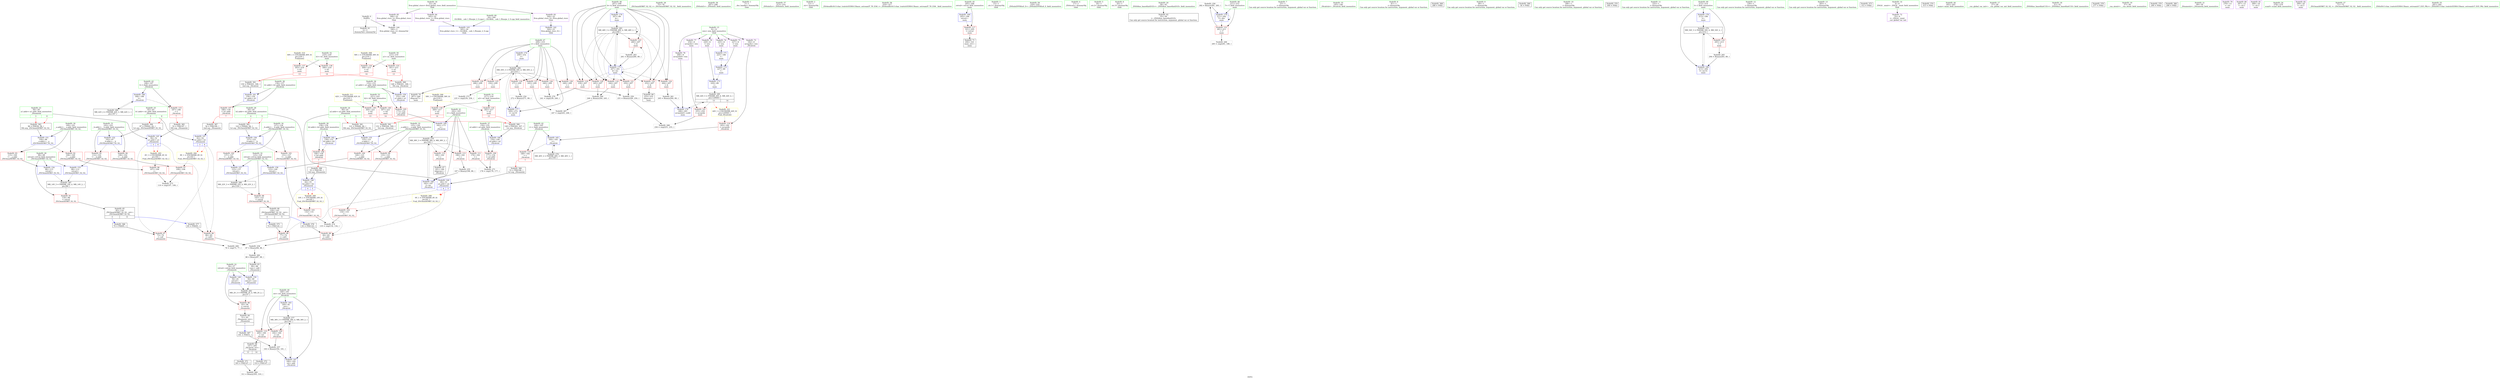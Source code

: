 digraph "SVFG" {
	label="SVFG";

	Node0x555631947af0 [shape=record,color=grey,label="{NodeID: 0\nNullPtr}"];
	Node0x555631947af0 -> Node0x555631968d30[style=solid];
	Node0x555631947af0 -> Node0x55563196e210[style=solid];
	Node0x555631980b30 [shape=record,color=black,label="{NodeID: 277\nMR_36V_3 = PHI(MR_36V_4, MR_36V_2, )\npts\{161 \}\n}"];
	Node0x555631980b30 -> Node0x555631967bc0[style=dashed];
	Node0x555631980b30 -> Node0x555631967c90[style=dashed];
	Node0x555631980b30 -> Node0x55563196f4f0[style=dashed];
	Node0x555631967d60 [shape=record,color=red,label="{NodeID: 111\n176\<--162\n\<--i\n_Z4calciiii\n}"];
	Node0x555631967d60 -> Node0x5556319769f0[style=solid];
	Node0x5556319660c0 [shape=record,color=green,label="{NodeID: 28\n75\<--76\n_ZSt3minIiERKT_S2_S2_\<--_ZSt3minIiERKT_S2_S2__field_insensitive\n}"];
	Node0x555631970e60 [shape=record,color=black,label="{NodeID: 388\n55 = PHI(190, )\n3rd arg _Z4sameiiii }"];
	Node0x555631970e60 -> Node0x55563196e580[style=solid];
	Node0x55563196dda0 [shape=record,color=red,label="{NodeID: 139\n304\<--221\n\<--b2\nmain\n|{<s0>13}}"];
	Node0x55563196dda0:s0 -> Node0x5556319714b0[style=solid,color=red];
	Node0x555631968830 [shape=record,color=green,label="{NodeID: 56\n297\<--298\n_ZNSolsEi\<--_ZNSolsEi_field_insensitive\n}"];
	Node0x55563196f4f0 [shape=record,color=blue,label="{NodeID: 167\n160\<--193\nret\<--add\n_Z4calciiii\n}"];
	Node0x55563196f4f0 -> Node0x555631980b30[style=dashed];
	Node0x55563196a070 [shape=record,color=purple,label="{NodeID: 84\n345\<--22\nllvm.global_ctors_1\<--llvm.global_ctors\nGlob }"];
	Node0x55563196a070 -> Node0x55563196e110[style=solid];
	Node0x55563195f670 [shape=record,color=green,label="{NodeID: 1\n7\<--1\n__dso_handle\<--dummyObj\nGlob }"];
	Node0x555631981030 [shape=record,color=black,label="{NodeID: 278\nMR_38V_3 = PHI(MR_38V_4, MR_38V_2, )\npts\{163 \}\n}"];
	Node0x555631981030 -> Node0x555631967d60[style=dashed];
	Node0x555631981030 -> Node0x555631967e30[style=dashed];
	Node0x555631981030 -> Node0x555631967f00[style=dashed];
	Node0x555631981030 -> Node0x55563196f5c0[style=dashed];
	Node0x555631967e30 [shape=record,color=red,label="{NodeID: 112\n180\<--162\n\<--i\n_Z4calciiii\n}"];
	Node0x555631967e30 -> Node0x555631969270[style=solid];
	Node0x555631966190 [shape=record,color=green,label="{NodeID: 29\n98\<--99\nretval\<--retval_field_insensitive\n_ZSt3maxIiERKT_S2_S2_\n}"];
	Node0x555631966190 -> Node0x55563196a680[style=solid];
	Node0x555631966190 -> Node0x55563196e990[style=solid];
	Node0x555631966190 -> Node0x55563196ea60[style=solid];
	Node0x555631970fa0 [shape=record,color=black,label="{NodeID: 389\n148 = PHI(301, 306, )\n0th arg _Z4calciiii }"];
	Node0x555631970fa0 -> Node0x55563196ee70[style=solid];
	Node0x55563196de70 [shape=record,color=red,label="{NodeID: 140\n307\<--221\n\<--b2\nmain\n|{<s0>14}}"];
	Node0x55563196de70:s0 -> Node0x5556319711b0[style=solid,color=red];
	Node0x555631968930 [shape=record,color=green,label="{NodeID: 57\n313\<--314\n_ZNSolsEx\<--_ZNSolsEx_field_insensitive\n}"];
	Node0x55563196f5c0 [shape=record,color=blue,label="{NodeID: 168\n162\<--197\ni\<--inc\n_Z4calciiii\n}"];
	Node0x55563196f5c0 -> Node0x555631981030[style=dashed];
	Node0x55563196a170 [shape=record,color=purple,label="{NodeID: 85\n346\<--22\nllvm.global_ctors_2\<--llvm.global_ctors\nGlob }"];
	Node0x55563196a170 -> Node0x55563196e210[style=solid];
	Node0x55563195f7f0 [shape=record,color=green,label="{NodeID: 2\n13\<--1\n.str\<--dummyObj\nGlob }"];
	Node0x555631981530 [shape=record,color=black,label="{NodeID: 279\nMR_40V_2 = PHI(MR_40V_3, MR_40V_1, )\npts\{165 \}\n}"];
	Node0x555631981530 -> Node0x55563196f350[style=dashed];
	Node0x555631967f00 [shape=record,color=red,label="{NodeID: 113\n196\<--162\n\<--i\n_Z4calciiii\n}"];
	Node0x555631967f00 -> Node0x5556319751f0[style=solid];
	Node0x555631966260 [shape=record,color=green,label="{NodeID: 30\n100\<--101\n__a.addr\<--__a.addr_field_insensitive\n_ZSt3maxIiERKT_S2_S2_\n}"];
	Node0x555631966260 -> Node0x55563196a750[style=solid];
	Node0x555631966260 -> Node0x55563196a820[style=solid];
	Node0x555631966260 -> Node0x55563196e7f0[style=solid];
	Node0x5556319711b0 [shape=record,color=black,label="{NodeID: 390\n149 = PHI(302, 307, )\n1st arg _Z4calciiii }"];
	Node0x5556319711b0 -> Node0x55563196ef40[style=solid];
	Node0x55563196df40 [shape=record,color=red,label="{NodeID: 141\n255\<--254\n\<--arrayidx\nmain\n}"];
	Node0x55563196df40 -> Node0x555631976570[style=solid];
	Node0x555631968a30 [shape=record,color=green,label="{NodeID: 58\n316\<--317\n_ZSt4endlIcSt11char_traitsIcEERSt13basic_ostreamIT_T0_ES6_\<--_ZSt4endlIcSt11char_traitsIcEERSt13basic_ostreamIT_T0_ES6__field_insensitive\n}"];
	Node0x55563196f690 [shape=record,color=blue,label="{NodeID: 169\n205\<--186\nretval\<--\nmain\n}"];
	Node0x55563196f690 -> Node0x55563196cbc0[style=dashed];
	Node0x55563196a270 [shape=record,color=red,label="{NodeID: 86\n93\<--56\n\<--retval\n_Z4sameiiii\n}"];
	Node0x55563196a270 -> Node0x555631969000[style=solid];
	Node0x555631964b70 [shape=record,color=green,label="{NodeID: 3\n15\<--1\n.str.1\<--dummyObj\nGlob }"];
	Node0x555631981a30 [shape=record,color=black,label="{NodeID: 280\nMR_42V_2 = PHI(MR_42V_3, MR_42V_1, )\npts\{167 \}\n}"];
	Node0x555631981a30 -> Node0x55563196f420[style=dashed];
	Node0x555631967fd0 [shape=record,color=red,label="{NodeID: 114\n188\<--164\n\<--r\n_Z4calciiii\n|{<s0>7}}"];
	Node0x555631967fd0:s0 -> Node0x555631970c40[style=solid,color=red];
	Node0x555631966330 [shape=record,color=green,label="{NodeID: 31\n102\<--103\n__b.addr\<--__b.addr_field_insensitive\n_ZSt3maxIiERKT_S2_S2_\n}"];
	Node0x555631966330 -> Node0x55563196a8f0[style=solid];
	Node0x555631966330 -> Node0x55563196a9c0[style=solid];
	Node0x555631966330 -> Node0x55563196e8c0[style=solid];
	Node0x555631971330 [shape=record,color=black,label="{NodeID: 391\n150 = PHI(303, 308, )\n2nd arg _Z4calciiii }"];
	Node0x555631971330 -> Node0x55563196f010[style=solid];
	Node0x555631986280 [shape=record,color=yellow,style=double,label="{NodeID: 308\n56V_1 = ENCHI(MR_56V_0)\npts\{216 \}\nFun[main]}"];
	Node0x555631986280 -> Node0x55563196d8c0[style=dashed];
	Node0x555631986280 -> Node0x55563196d990[style=dashed];
	Node0x55563196e010 [shape=record,color=blue,label="{NodeID: 142\n344\<--23\nllvm.global_ctors_0\<--\nGlob }"];
	Node0x555631968b30 [shape=record,color=green,label="{NodeID: 59\n318\<--319\n_ZNSolsEPFRSoS_E\<--_ZNSolsEPFRSoS_E_field_insensitive\n}"];
	Node0x55563196f760 [shape=record,color=blue,label="{NodeID: 170\n207\<--89\nk\<--\nmain\n}"];
	Node0x55563196f760 -> Node0x555631982930[style=dashed];
	Node0x55563196a340 [shape=record,color=red,label="{NodeID: 87\n73\<--70\n\<--call\n_Z4sameiiii\n}"];
	Node0x55563196a340 -> Node0x5556319766f0[style=solid];
	Node0x555631964c00 [shape=record,color=green,label="{NodeID: 4\n17\<--1\n_ZSt4cout\<--dummyObj\nGlob }"];
	Node0x5556319680a0 [shape=record,color=red,label="{NodeID: 115\n187\<--166\n\<--l\n_Z4calciiii\n|{<s0>7}}"];
	Node0x5556319680a0:s0 -> Node0x555631970b30[style=solid,color=red];
	Node0x555631966400 [shape=record,color=green,label="{NodeID: 32\n123\<--124\nretval\<--retval_field_insensitive\n_ZSt3minIiERKT_S2_S2_\n}"];
	Node0x555631966400 -> Node0x5556319672d0[style=solid];
	Node0x555631966400 -> Node0x55563196ecd0[style=solid];
	Node0x555631966400 -> Node0x55563196eda0[style=solid];
	Node0x5556319714b0 [shape=record,color=black,label="{NodeID: 392\n151 = PHI(304, 309, )\n3rd arg _Z4calciiii }"];
	Node0x5556319714b0 -> Node0x55563196f0e0[style=solid];
	Node0x555631986360 [shape=record,color=yellow,style=double,label="{NodeID: 309\n58V_1 = ENCHI(MR_58V_0)\npts\{218 \}\nFun[main]}"];
	Node0x555631986360 -> Node0x55563196da60[style=dashed];
	Node0x555631986360 -> Node0x55563196db30[style=dashed];
	Node0x55563196e110 [shape=record,color=blue,label="{NodeID: 143\n345\<--24\nllvm.global_ctors_1\<--_GLOBAL__sub_I_Zhuojie_2_0.cpp\nGlob }"];
	Node0x555631968c30 [shape=record,color=green,label="{NodeID: 60\n24\<--340\n_GLOBAL__sub_I_Zhuojie_2_0.cpp\<--_GLOBAL__sub_I_Zhuojie_2_0.cpp_field_insensitive\n}"];
	Node0x555631968c30 -> Node0x55563196e110[style=solid];
	Node0x555631975070 [shape=record,color=grey,label="{NodeID: 254\n272 = Binary(271, 89, )\n}"];
	Node0x555631975070 -> Node0x55563196fd10[style=solid];
	Node0x55563196f830 [shape=record,color=blue,label="{NodeID: 171\n225\<--186\n\<--\nmain\n}"];
	Node0x55563196f830 -> Node0x55563196f900[style=dashed];
	Node0x55563196a410 [shape=record,color=red,label="{NodeID: 88\n77\<--74\n\<--call1\n_Z4sameiiii\n}"];
	Node0x55563196a410 -> Node0x5556319766f0[style=solid];
	Node0x555631964c90 [shape=record,color=green,label="{NodeID: 5\n18\<--1\n.str.2\<--dummyObj\nGlob }"];
	Node0x555631982430 [shape=record,color=black,label="{NodeID: 282\nMR_2V_3 = PHI(MR_2V_4, MR_2V_2, )\npts\{57 \}\n}"];
	Node0x555631982430 -> Node0x55563196a270[style=dashed];
	Node0x55563196caf0 [shape=record,color=red,label="{NodeID: 116\n183\<--182\n\<--arrayidx\n_Z4calciiii\n}"];
	Node0x55563196caf0 -> Node0x55563196f350[style=solid];
	Node0x5556319664d0 [shape=record,color=green,label="{NodeID: 33\n125\<--126\n__a.addr\<--__a.addr_field_insensitive\n_ZSt3minIiERKT_S2_S2_\n}"];
	Node0x5556319664d0 -> Node0x5556319673a0[style=solid];
	Node0x5556319664d0 -> Node0x555631967470[style=solid];
	Node0x5556319664d0 -> Node0x55563196eb30[style=solid];
	Node0x555631986440 [shape=record,color=yellow,style=double,label="{NodeID: 310\n60V_1 = ENCHI(MR_60V_0)\npts\{220 \}\nFun[main]}"];
	Node0x555631986440 -> Node0x55563196dc00[style=dashed];
	Node0x555631986440 -> Node0x55563196dcd0[style=dashed];
	Node0x55563196e210 [shape=record,color=blue, style = dotted,label="{NodeID: 144\n346\<--3\nllvm.global_ctors_2\<--dummyVal\nGlob }"];
	Node0x555631968d30 [shape=record,color=black,label="{NodeID: 61\n2\<--3\ndummyVal\<--dummyVal\n}"];
	Node0x5556319751f0 [shape=record,color=grey,label="{NodeID: 255\n197 = Binary(196, 89, )\n}"];
	Node0x5556319751f0 -> Node0x55563196f5c0[style=solid];
	Node0x55563196f900 [shape=record,color=blue,label="{NodeID: 172\n227\<--89\n\<--\nmain\n}"];
	Node0x55563196f900 -> Node0x55563196f9d0[style=dashed];
	Node0x55563196a4e0 [shape=record,color=red,label="{NodeID: 89\n84\<--83\n\<--call2\n_Z4sameiiii\n}"];
	Node0x55563196a4e0 -> Node0x555631975670[style=solid];
	Node0x55563195f910 [shape=record,color=green,label="{NodeID: 6\n20\<--1\n.str.3\<--dummyObj\nGlob }"];
	Node0x555631998c10 [shape=record,color=black,label="{NodeID: 366\n70 = PHI(95, )\n}"];
	Node0x555631998c10 -> Node0x55563196a340[style=solid];
	Node0x555631982930 [shape=record,color=black,label="{NodeID: 283\nMR_48V_3 = PHI(MR_48V_4, MR_48V_2, )\npts\{208 \}\n}"];
	Node0x555631982930 -> Node0x55563196cc90[style=dashed];
	Node0x555631982930 -> Node0x55563196cd60[style=dashed];
	Node0x555631982930 -> Node0x55563196ce30[style=dashed];
	Node0x555631982930 -> Node0x55563196cf00[style=dashed];
	Node0x555631982930 -> Node0x55563196cfd0[style=dashed];
	Node0x555631982930 -> Node0x55563196d0a0[style=dashed];
	Node0x555631982930 -> Node0x55563196d170[style=dashed];
	Node0x555631982930 -> Node0x55563196fb70[style=dashed];
	Node0x555631982930 -> Node0x555631982930[style=dashed];
	Node0x55563196cbc0 [shape=record,color=red,label="{NodeID: 117\n321\<--205\n\<--retval\nmain\n}"];
	Node0x55563196cbc0 -> Node0x5556319695b0[style=solid];
	Node0x5556319665a0 [shape=record,color=green,label="{NodeID: 34\n127\<--128\n__b.addr\<--__b.addr_field_insensitive\n_ZSt3minIiERKT_S2_S2_\n}"];
	Node0x5556319665a0 -> Node0x555631967540[style=solid];
	Node0x5556319665a0 -> Node0x555631967610[style=solid];
	Node0x5556319665a0 -> Node0x55563196ec00[style=solid];
	Node0x555631986520 [shape=record,color=yellow,style=double,label="{NodeID: 311\n62V_1 = ENCHI(MR_62V_0)\npts\{222 \}\nFun[main]}"];
	Node0x555631986520 -> Node0x55563196dda0[style=dashed];
	Node0x555631986520 -> Node0x55563196de70[style=dashed];
	Node0x55563196e310 [shape=record,color=blue,label="{NodeID: 145\n58\<--52\na1.addr\<--a1\n_Z4sameiiii\n|{|<s2>3|<s3>6}}"];
	Node0x55563196e310 -> Node0x55563196a340[style=dashed];
	Node0x55563196e310 -> Node0x55563196a5b0[style=dashed];
	Node0x55563196e310:s2 -> Node0x5556319854d0[style=dashed,color=red];
	Node0x55563196e310:s3 -> Node0x5556319854d0[style=dashed,color=red];
	Node0x555631968e30 [shape=record,color=black,label="{NodeID: 62\n35\<--36\n\<--_ZNSt8ios_base4InitD1Ev\nCan only get source location for instruction, argument, global var or function.}"];
	Node0x555631975370 [shape=record,color=grey,label="{NodeID: 256\n282 = Binary(281, 283, )\n}"];
	Node0x555631975370 -> Node0x55563196feb0[style=solid];
	Node0x55563196f9d0 [shape=record,color=blue,label="{NodeID: 173\n229\<--89\n\<--\nmain\n}"];
	Node0x55563196f9d0 -> Node0x555631983330[style=dashed];
	Node0x55563196a5b0 [shape=record,color=red,label="{NodeID: 90\n86\<--85\n\<--call3\n_Z4sameiiii\n}"];
	Node0x55563196a5b0 -> Node0x555631975670[style=solid];
	Node0x55563195f9a0 [shape=record,color=green,label="{NodeID: 7\n23\<--1\n\<--dummyObj\nCan only get source location for instruction, argument, global var or function.}"];
	Node0x555631998fa0 [shape=record,color=black,label="{NodeID: 367\n191 = PHI(51, )\n}"];
	Node0x555631998fa0 -> Node0x5556319754f0[style=solid];
	Node0x555631982e30 [shape=record,color=black,label="{NodeID: 284\nMR_50V_3 = PHI(MR_50V_4, MR_50V_2, )\npts\{210 \}\n}"];
	Node0x555631982e30 -> Node0x55563196d240[style=dashed];
	Node0x555631982e30 -> Node0x55563196d310[style=dashed];
	Node0x555631982e30 -> Node0x55563196d3e0[style=dashed];
	Node0x555631982e30 -> Node0x55563196d4b0[style=dashed];
	Node0x555631982e30 -> Node0x55563196d580[style=dashed];
	Node0x555631982e30 -> Node0x55563196d650[style=dashed];
	Node0x555631982e30 -> Node0x55563196fd10[style=dashed];
	Node0x55563196cc90 [shape=record,color=red,label="{NodeID: 118\n239\<--207\n\<--k\nmain\n}"];
	Node0x55563196cc90 -> Node0x555631976870[style=solid];
	Node0x555631966670 [shape=record,color=green,label="{NodeID: 35\n145\<--146\n_Z4calciiii\<--_Z4calciiii_field_insensitive\n}"];
	Node0x55563196e3e0 [shape=record,color=blue,label="{NodeID: 146\n60\<--53\na2.addr\<--a2\n_Z4sameiiii\n|{|<s2>4|<s3>5}}"];
	Node0x55563196e3e0 -> Node0x55563196a410[style=dashed];
	Node0x55563196e3e0 -> Node0x55563196a4e0[style=dashed];
	Node0x55563196e3e0:s2 -> Node0x555631984630[style=dashed,color=red];
	Node0x55563196e3e0:s3 -> Node0x555631984630[style=dashed,color=red];
	Node0x555631968f30 [shape=record,color=black,label="{NodeID: 63\n90\<--88\nconv\<--add\n_Z4sameiiii\n}"];
	Node0x555631968f30 -> Node0x55563196e720[style=solid];
	Node0x5556319754f0 [shape=record,color=grey,label="{NodeID: 257\n193 = Binary(192, 191, )\n}"];
	Node0x5556319754f0 -> Node0x55563196f4f0[style=solid];
	Node0x55563196faa0 [shape=record,color=blue,label="{NodeID: 174\n209\<--232\ni\<--\nmain\n}"];
	Node0x55563196faa0 -> Node0x555631982e30[style=dashed];
	Node0x55563196a680 [shape=record,color=red,label="{NodeID: 91\n118\<--98\n\<--retval\n_ZSt3maxIiERKT_S2_S2_\n}"];
	Node0x55563196a680 -> Node0x5556319690d0[style=solid];
	Node0x55563195fa30 [shape=record,color=green,label="{NodeID: 8\n81\<--1\n\<--dummyObj\nCan only get source location for instruction, argument, global var or function.}"];
	Node0x555631999070 [shape=record,color=black,label="{NodeID: 368\n288 = PHI()\n}"];
	Node0x555631983330 [shape=record,color=black,label="{NodeID: 285\nMR_44V_5 = PHI(MR_44V_6, MR_44V_4, )\npts\{120000 \}\n|{|<s2>13|<s3>14}}"];
	Node0x555631983330 -> Node0x55563196df40[style=dashed];
	Node0x555631983330 -> Node0x55563196fc40[style=dashed];
	Node0x555631983330:s2 -> Node0x555631986e10[style=dashed,color=red];
	Node0x555631983330:s3 -> Node0x555631986e10[style=dashed,color=red];
	Node0x55563196cd60 [shape=record,color=red,label="{NodeID: 119\n244\<--207\n\<--k\nmain\n}"];
	Node0x55563196cd60 -> Node0x555631975f70[style=solid];
	Node0x555631966740 [shape=record,color=green,label="{NodeID: 36\n152\<--153\na1.addr\<--a1.addr_field_insensitive\n_Z4calciiii\n}"];
	Node0x555631966740 -> Node0x555631967880[style=solid];
	Node0x555631966740 -> Node0x55563196ee70[style=solid];
	Node0x55563196e4b0 [shape=record,color=blue,label="{NodeID: 147\n62\<--54\nb1.addr\<--b1\n_Z4sameiiii\n|{|<s2>3|<s3>6}}"];
	Node0x55563196e4b0 -> Node0x55563196a340[style=dashed];
	Node0x55563196e4b0 -> Node0x55563196a5b0[style=dashed];
	Node0x55563196e4b0:s2 -> Node0x5556319855e0[style=dashed,color=red];
	Node0x55563196e4b0:s3 -> Node0x5556319855e0[style=dashed,color=red];
	Node0x555631969000 [shape=record,color=black,label="{NodeID: 64\n51\<--93\n_Z4sameiiii_ret\<--\n_Z4sameiiii\n|{<s0>7}}"];
	Node0x555631969000:s0 -> Node0x555631998fa0[style=solid,color=blue];
	Node0x555631975670 [shape=record,color=grey,label="{NodeID: 258\n87 = Binary(84, 86, )\n}"];
	Node0x555631975670 -> Node0x555631975c70[style=solid];
	Node0x55563196fb70 [shape=record,color=blue,label="{NodeID: 175\n207\<--261\nk\<--inc\nmain\n}"];
	Node0x55563196fb70 -> Node0x55563196cc90[style=dashed];
	Node0x55563196fb70 -> Node0x55563196cd60[style=dashed];
	Node0x55563196fb70 -> Node0x55563196ce30[style=dashed];
	Node0x55563196fb70 -> Node0x55563196cf00[style=dashed];
	Node0x55563196fb70 -> Node0x55563196cfd0[style=dashed];
	Node0x55563196fb70 -> Node0x55563196d0a0[style=dashed];
	Node0x55563196fb70 -> Node0x55563196d170[style=dashed];
	Node0x55563196fb70 -> Node0x55563196fb70[style=dashed];
	Node0x55563196fb70 -> Node0x555631982930[style=dashed];
	Node0x55563196a750 [shape=record,color=red,label="{NodeID: 92\n106\<--100\n\<--__a.addr\n_ZSt3maxIiERKT_S2_S2_\n}"];
	Node0x55563196a750 -> Node0x555631967130[style=solid];
	Node0x55563195fac0 [shape=record,color=green,label="{NodeID: 9\n89\<--1\n\<--dummyObj\nCan only get source location for instruction, argument, global var or function.}"];
	Node0x555631999140 [shape=record,color=black,label="{NodeID: 369\n34 = PHI()\n}"];
	Node0x555631983830 [shape=record,color=black,label="{NodeID: 286\nMR_22V_3 = PHI(MR_22V_4, MR_22V_2, )\npts\{124 \}\n}"];
	Node0x555631983830 -> Node0x5556319672d0[style=dashed];
	Node0x55563196ce30 [shape=record,color=red,label="{NodeID: 120\n245\<--207\n\<--k\nmain\n}"];
	Node0x55563196ce30 -> Node0x555631975f70[style=solid];
	Node0x555631966810 [shape=record,color=green,label="{NodeID: 37\n154\<--155\na2.addr\<--a2.addr_field_insensitive\n_Z4calciiii\n}"];
	Node0x555631966810 -> Node0x555631967950[style=solid];
	Node0x555631966810 -> Node0x55563196ef40[style=solid];
	Node0x55563196e580 [shape=record,color=blue,label="{NodeID: 148\n64\<--55\nb2.addr\<--b2\n_Z4sameiiii\n|{|<s2>4|<s3>5}}"];
	Node0x55563196e580 -> Node0x55563196a410[style=dashed];
	Node0x55563196e580 -> Node0x55563196a4e0[style=dashed];
	Node0x55563196e580:s2 -> Node0x555631985150[style=dashed,color=red];
	Node0x55563196e580:s3 -> Node0x555631985150[style=dashed,color=red];
	Node0x5556319690d0 [shape=record,color=black,label="{NodeID: 65\n95\<--118\n_ZSt3maxIiERKT_S2_S2__ret\<--\n_ZSt3maxIiERKT_S2_S2_\n|{<s0>3|<s1>6}}"];
	Node0x5556319690d0:s0 -> Node0x555631998c10[style=solid,color=blue];
	Node0x5556319690d0:s1 -> Node0x555631999a00[style=solid,color=blue];
	Node0x5556319757f0 [shape=record,color=grey,label="{NodeID: 259\n251 = Binary(249, 250, )\n}"];
	Node0x5556319757f0 -> Node0x555631976570[style=solid];
	Node0x55563196fc40 [shape=record,color=blue,label="{NodeID: 176\n268\<--265\narrayidx8\<--sub6\nmain\n}"];
	Node0x55563196fc40 -> Node0x555631983330[style=dashed];
	Node0x55563196a820 [shape=record,color=red,label="{NodeID: 93\n115\<--100\n\<--__a.addr\n_ZSt3maxIiERKT_S2_S2_\n}"];
	Node0x55563196a820 -> Node0x55563196ea60[style=solid];
	Node0x5556319654e0 [shape=record,color=green,label="{NodeID: 10\n186\<--1\n\<--dummyObj\nCan only get source location for instruction, argument, global var or function.}"];
	Node0x555631999210 [shape=record,color=black,label="{NodeID: 370\n300 = PHI()\n}"];
	Node0x555631984540 [shape=record,color=black,label="{NodeID: 287\nMR_14V_3 = PHI(MR_14V_4, MR_14V_2, )\npts\{99 \}\n}"];
	Node0x555631984540 -> Node0x55563196a680[style=dashed];
	Node0x55563196cf00 [shape=record,color=red,label="{NodeID: 121\n250\<--207\n\<--k\nmain\n}"];
	Node0x55563196cf00 -> Node0x5556319757f0[style=solid];
	Node0x5556319668e0 [shape=record,color=green,label="{NodeID: 38\n156\<--157\nb1.addr\<--b1.addr_field_insensitive\n_Z4calciiii\n}"];
	Node0x5556319668e0 -> Node0x555631967a20[style=solid];
	Node0x5556319668e0 -> Node0x55563196f010[style=solid];
	Node0x55563196e650 [shape=record,color=blue,label="{NodeID: 149\n56\<--81\nretval\<--\n_Z4sameiiii\n}"];
	Node0x55563196e650 -> Node0x555631982430[style=dashed];
	Node0x5556319691a0 [shape=record,color=black,label="{NodeID: 66\n120\<--143\n_ZSt3minIiERKT_S2_S2__ret\<--\n_ZSt3minIiERKT_S2_S2_\n|{<s0>4|<s1>5}}"];
	Node0x5556319691a0:s0 -> Node0x555631999720[style=solid,color=blue];
	Node0x5556319691a0:s1 -> Node0x5556319998c0[style=solid,color=blue];
	Node0x555631975970 [shape=record,color=grey,label="{NodeID: 260\n311 = Binary(305, 310, )\n}"];
	Node0x55563196fd10 [shape=record,color=blue,label="{NodeID: 177\n209\<--272\ni\<--inc10\nmain\n}"];
	Node0x55563196fd10 -> Node0x555631982e30[style=dashed];
	Node0x55563196a8f0 [shape=record,color=red,label="{NodeID: 94\n108\<--102\n\<--__b.addr\n_ZSt3maxIiERKT_S2_S2_\n}"];
	Node0x55563196a8f0 -> Node0x555631967200[style=solid];
	Node0x555631965570 [shape=record,color=green,label="{NodeID: 11\n232\<--1\n\<--dummyObj\nCan only get source location for instruction, argument, global var or function.}"];
	Node0x5556319992e0 [shape=record,color=black,label="{NodeID: 371\n305 = PHI(147, )\n}"];
	Node0x5556319992e0 -> Node0x555631975970[style=solid];
	Node0x555631984630 [shape=record,color=yellow,style=double,label="{NodeID: 288\n6V_1 = ENCHI(MR_6V_0)\npts\{61 \}\nFun[_ZSt3minIiERKT_S2_S2_]}"];
	Node0x555631984630 -> Node0x5556319677b0[style=dashed];
	Node0x55563196cfd0 [shape=record,color=red,label="{NodeID: 122\n252\<--207\n\<--k\nmain\n}"];
	Node0x55563196cfd0 -> Node0x555631969410[style=solid];
	Node0x5556319669b0 [shape=record,color=green,label="{NodeID: 39\n158\<--159\nb2.addr\<--b2.addr_field_insensitive\n_Z4calciiii\n}"];
	Node0x5556319669b0 -> Node0x555631967af0[style=solid];
	Node0x5556319669b0 -> Node0x55563196f0e0[style=solid];
	Node0x55563196e720 [shape=record,color=blue,label="{NodeID: 150\n56\<--90\nretval\<--conv\n_Z4sameiiii\n}"];
	Node0x55563196e720 -> Node0x555631982430[style=dashed];
	Node0x555631969270 [shape=record,color=black,label="{NodeID: 67\n181\<--180\nidxprom\<--\n_Z4calciiii\n}"];
	Node0x555631975af0 [shape=record,color=grey,label="{NodeID: 261\n265 = Binary(264, 89, )\n}"];
	Node0x555631975af0 -> Node0x55563196fc40[style=solid];
	Node0x55563196fde0 [shape=record,color=blue,label="{NodeID: 178\n213\<--186\nI\<--\nmain\n}"];
	Node0x55563196fde0 -> Node0x555631980630[style=dashed];
	Node0x55563196a9c0 [shape=record,color=red,label="{NodeID: 95\n112\<--102\n\<--__b.addr\n_ZSt3maxIiERKT_S2_S2_\n}"];
	Node0x55563196a9c0 -> Node0x55563196e990[style=solid];
	Node0x555631965600 [shape=record,color=green,label="{NodeID: 12\n236\<--1\n\<--dummyObj\nCan only get source location for instruction, argument, global var or function.}"];
	Node0x555631999440 [shape=record,color=black,label="{NodeID: 372\n310 = PHI(147, )\n}"];
	Node0x555631999440 -> Node0x555631975970[style=solid];
	Node0x555631985150 [shape=record,color=yellow,style=double,label="{NodeID: 289\n10V_1 = ENCHI(MR_10V_0)\npts\{65 \}\nFun[_ZSt3minIiERKT_S2_S2_]}"];
	Node0x555631985150 -> Node0x5556319676e0[style=dashed];
	Node0x55563196d0a0 [shape=record,color=red,label="{NodeID: 123\n260\<--207\n\<--k\nmain\n}"];
	Node0x55563196d0a0 -> Node0x555631975df0[style=solid];
	Node0x555631966a80 [shape=record,color=green,label="{NodeID: 40\n160\<--161\nret\<--ret_field_insensitive\n_Z4calciiii\n}"];
	Node0x555631966a80 -> Node0x555631967bc0[style=solid];
	Node0x555631966a80 -> Node0x555631967c90[style=solid];
	Node0x555631966a80 -> Node0x55563196f1b0[style=solid];
	Node0x555631966a80 -> Node0x55563196f4f0[style=solid];
	Node0x55563196e7f0 [shape=record,color=blue,label="{NodeID: 151\n100\<--96\n__a.addr\<--__a\n_ZSt3maxIiERKT_S2_S2_\n}"];
	Node0x55563196e7f0 -> Node0x55563196a750[style=dashed];
	Node0x55563196e7f0 -> Node0x55563196a820[style=dashed];
	Node0x555631969340 [shape=record,color=black,label="{NodeID: 68\n147\<--200\n_Z4calciiii_ret\<--\n_Z4calciiii\n|{<s0>13|<s1>14}}"];
	Node0x555631969340:s0 -> Node0x5556319992e0[style=solid,color=blue];
	Node0x555631969340:s1 -> Node0x555631999440[style=solid,color=blue];
	Node0x555631975c70 [shape=record,color=grey,label="{NodeID: 262\n88 = Binary(87, 89, )\n}"];
	Node0x555631975c70 -> Node0x555631968f30[style=solid];
	Node0x55563196feb0 [shape=record,color=blue,label="{NodeID: 179\n211\<--282\nT\<--dec\nmain\n}"];
	Node0x55563196feb0 -> Node0x55563196d720[style=dashed];
	Node0x55563196feb0 -> Node0x55563196feb0[style=dashed];
	Node0x555631967130 [shape=record,color=red,label="{NodeID: 96\n107\<--106\n\<--\n_ZSt3maxIiERKT_S2_S2_\n}"];
	Node0x555631967130 -> Node0x555631976cf0[style=solid];
	Node0x555631965690 [shape=record,color=green,label="{NodeID: 13\n283\<--1\n\<--dummyObj\nCan only get source location for instruction, argument, global var or function.}"];
	Node0x555631999580 [shape=record,color=black,label="{NodeID: 373\n312 = PHI()\n}"];
	Node0x55563196d170 [shape=record,color=red,label="{NodeID: 124\n264\<--207\n\<--k\nmain\n}"];
	Node0x55563196d170 -> Node0x555631975af0[style=solid];
	Node0x555631966b50 [shape=record,color=green,label="{NodeID: 41\n162\<--163\ni\<--i_field_insensitive\n_Z4calciiii\n}"];
	Node0x555631966b50 -> Node0x555631967d60[style=solid];
	Node0x555631966b50 -> Node0x555631967e30[style=solid];
	Node0x555631966b50 -> Node0x555631967f00[style=solid];
	Node0x555631966b50 -> Node0x55563196f280[style=solid];
	Node0x555631966b50 -> Node0x55563196f5c0[style=solid];
	Node0x55563196e8c0 [shape=record,color=blue,label="{NodeID: 152\n102\<--97\n__b.addr\<--__b\n_ZSt3maxIiERKT_S2_S2_\n}"];
	Node0x55563196e8c0 -> Node0x55563196a8f0[style=dashed];
	Node0x55563196e8c0 -> Node0x55563196a9c0[style=dashed];
	Node0x555631969410 [shape=record,color=black,label="{NodeID: 69\n253\<--252\nidxprom\<--\nmain\n}"];
	Node0x555631975df0 [shape=record,color=grey,label="{NodeID: 263\n261 = Binary(260, 89, )\n}"];
	Node0x555631975df0 -> Node0x55563196fb70[style=solid];
	Node0x55563196ff80 [shape=record,color=blue,label="{NodeID: 180\n213\<--294\nI\<--inc14\nmain\n}"];
	Node0x55563196ff80 -> Node0x555631980630[style=dashed];
	Node0x555631967200 [shape=record,color=red,label="{NodeID: 97\n109\<--108\n\<--\n_ZSt3maxIiERKT_S2_S2_\n}"];
	Node0x555631967200 -> Node0x555631976cf0[style=solid];
	Node0x555631965720 [shape=record,color=green,label="{NodeID: 14\n4\<--6\n_ZStL8__ioinit\<--_ZStL8__ioinit_field_insensitive\nGlob }"];
	Node0x555631965720 -> Node0x555631969680[style=solid];
	Node0x555631999650 [shape=record,color=black,label="{NodeID: 374\n315 = PHI()\n}"];
	Node0x55563196d240 [shape=record,color=red,label="{NodeID: 125\n234\<--209\n\<--i\nmain\n}"];
	Node0x55563196d240 -> Node0x555631976b70[style=solid];
	Node0x555631966c20 [shape=record,color=green,label="{NodeID: 42\n164\<--165\nr\<--r_field_insensitive\n_Z4calciiii\n}"];
	Node0x555631966c20 -> Node0x555631967fd0[style=solid];
	Node0x555631966c20 -> Node0x55563196f350[style=solid];
	Node0x55563196e990 [shape=record,color=blue,label="{NodeID: 153\n98\<--112\nretval\<--\n_ZSt3maxIiERKT_S2_S2_\n}"];
	Node0x55563196e990 -> Node0x555631984540[style=dashed];
	Node0x5556319694e0 [shape=record,color=black,label="{NodeID: 70\n267\<--266\nidxprom7\<--\nmain\n}"];
	Node0x555631975f70 [shape=record,color=grey,label="{NodeID: 264\n246 = Binary(244, 245, )\n}"];
	Node0x555631975f70 -> Node0x5556319763f0[style=solid];
	Node0x5556319672d0 [shape=record,color=red,label="{NodeID: 98\n143\<--123\n\<--retval\n_ZSt3minIiERKT_S2_S2_\n}"];
	Node0x5556319672d0 -> Node0x5556319691a0[style=solid];
	Node0x5556319657b0 [shape=record,color=green,label="{NodeID: 15\n8\<--12\nwin\<--win_field_insensitive\nGlob }"];
	Node0x5556319657b0 -> Node0x555631969750[style=solid];
	Node0x5556319657b0 -> Node0x555631969820[style=solid];
	Node0x5556319657b0 -> Node0x5556319698f0[style=solid];
	Node0x5556319657b0 -> Node0x5556319699c0[style=solid];
	Node0x5556319657b0 -> Node0x555631969a90[style=solid];
	Node0x5556319657b0 -> Node0x555631969b60[style=solid];
	Node0x555631999720 [shape=record,color=black,label="{NodeID: 375\n74 = PHI(120, )\n}"];
	Node0x555631999720 -> Node0x55563196a410[style=solid];
	Node0x55563196d310 [shape=record,color=red,label="{NodeID: 126\n240\<--209\n\<--i\nmain\n}"];
	Node0x55563196d310 -> Node0x555631976870[style=solid];
	Node0x555631966cf0 [shape=record,color=green,label="{NodeID: 43\n166\<--167\nl\<--l_field_insensitive\n_Z4calciiii\n}"];
	Node0x555631966cf0 -> Node0x5556319680a0[style=solid];
	Node0x555631966cf0 -> Node0x55563196f420[style=solid];
	Node0x55563196ea60 [shape=record,color=blue,label="{NodeID: 154\n98\<--115\nretval\<--\n_ZSt3maxIiERKT_S2_S2_\n}"];
	Node0x55563196ea60 -> Node0x555631984540[style=dashed];
	Node0x5556319695b0 [shape=record,color=black,label="{NodeID: 71\n204\<--321\nmain_ret\<--\nmain\n}"];
	Node0x5556319760f0 [shape=record,color=grey,label="{NodeID: 265\n294 = Binary(293, 89, )\n}"];
	Node0x5556319760f0 -> Node0x55563196ff80[style=solid];
	Node0x5556319673a0 [shape=record,color=red,label="{NodeID: 99\n133\<--125\n\<--__a.addr\n_ZSt3minIiERKT_S2_S2_\n}"];
	Node0x5556319673a0 -> Node0x5556319677b0[style=solid];
	Node0x555631965840 [shape=record,color=green,label="{NodeID: 16\n22\<--26\nllvm.global_ctors\<--llvm.global_ctors_field_insensitive\nGlob }"];
	Node0x555631965840 -> Node0x555631969f70[style=solid];
	Node0x555631965840 -> Node0x55563196a070[style=solid];
	Node0x555631965840 -> Node0x55563196a170[style=solid];
	Node0x5556319998c0 [shape=record,color=black,label="{NodeID: 376\n83 = PHI(120, )\n}"];
	Node0x5556319998c0 -> Node0x55563196a4e0[style=solid];
	Node0x5556319854d0 [shape=record,color=yellow,style=double,label="{NodeID: 293\n4V_1 = ENCHI(MR_4V_0)\npts\{59 \}\nFun[_ZSt3maxIiERKT_S2_S2_]}"];
	Node0x5556319854d0 -> Node0x555631967130[style=dashed];
	Node0x55563196d3e0 [shape=record,color=red,label="{NodeID: 127\n243\<--209\n\<--i\nmain\n}"];
	Node0x55563196d3e0 -> Node0x5556319763f0[style=solid];
	Node0x555631966dc0 [shape=record,color=green,label="{NodeID: 44\n202\<--203\nmain\<--main_field_insensitive\n}"];
	Node0x555631986e10 [shape=record,color=yellow,style=double,label="{NodeID: 321\n44V_1 = ENCHI(MR_44V_0)\npts\{120000 \}\nFun[_Z4calciiii]}"];
	Node0x555631986e10 -> Node0x55563196caf0[style=dashed];
	Node0x55563196eb30 [shape=record,color=blue,label="{NodeID: 155\n125\<--121\n__a.addr\<--__a\n_ZSt3minIiERKT_S2_S2_\n}"];
	Node0x55563196eb30 -> Node0x5556319673a0[style=dashed];
	Node0x55563196eb30 -> Node0x555631967470[style=dashed];
	Node0x555631969680 [shape=record,color=purple,label="{NodeID: 72\n33\<--4\n\<--_ZStL8__ioinit\n__cxx_global_var_init\n}"];
	Node0x555631976270 [shape=record,color=grey,label="{NodeID: 266\n285 = cmp(281, 186, )\n}"];
	Node0x555631967470 [shape=record,color=red,label="{NodeID: 100\n140\<--125\n\<--__a.addr\n_ZSt3minIiERKT_S2_S2_\n}"];
	Node0x555631967470 -> Node0x55563196eda0[style=solid];
	Node0x5556319658d0 [shape=record,color=green,label="{NodeID: 17\n27\<--28\n__cxx_global_var_init\<--__cxx_global_var_init_field_insensitive\n}"];
	Node0x555631999a00 [shape=record,color=black,label="{NodeID: 377\n85 = PHI(95, )\n}"];
	Node0x555631999a00 -> Node0x55563196a5b0[style=solid];
	Node0x5556319855e0 [shape=record,color=yellow,style=double,label="{NodeID: 294\n8V_1 = ENCHI(MR_8V_0)\npts\{63 \}\nFun[_ZSt3maxIiERKT_S2_S2_]}"];
	Node0x5556319855e0 -> Node0x555631967200[style=dashed];
	Node0x55563196d4b0 [shape=record,color=red,label="{NodeID: 128\n249\<--209\n\<--i\nmain\n}"];
	Node0x55563196d4b0 -> Node0x5556319757f0[style=solid];
	Node0x555631966ec0 [shape=record,color=green,label="{NodeID: 45\n205\<--206\nretval\<--retval_field_insensitive\nmain\n}"];
	Node0x555631966ec0 -> Node0x55563196cbc0[style=solid];
	Node0x555631966ec0 -> Node0x55563196f690[style=solid];
	Node0x55563196ec00 [shape=record,color=blue,label="{NodeID: 156\n127\<--122\n__b.addr\<--__b\n_ZSt3minIiERKT_S2_S2_\n}"];
	Node0x55563196ec00 -> Node0x555631967540[style=dashed];
	Node0x55563196ec00 -> Node0x555631967610[style=dashed];
	Node0x555631969750 [shape=record,color=purple,label="{NodeID: 73\n182\<--8\narrayidx\<--win\n_Z4calciiii\n}"];
	Node0x555631969750 -> Node0x55563196caf0[style=solid];
	Node0x5556319763f0 [shape=record,color=grey,label="{NodeID: 267\n247 = cmp(243, 246, )\n}"];
	Node0x555631967540 [shape=record,color=red,label="{NodeID: 101\n131\<--127\n\<--__b.addr\n_ZSt3minIiERKT_S2_S2_\n}"];
	Node0x555631967540 -> Node0x5556319676e0[style=solid];
	Node0x555631965960 [shape=record,color=green,label="{NodeID: 18\n31\<--32\n_ZNSt8ios_base4InitC1Ev\<--_ZNSt8ios_base4InitC1Ev_field_insensitive\n}"];
	Node0x555631999b40 [shape=record,color=black,label="{NodeID: 378\n277 = PHI()\n}"];
	Node0x55563196d580 [shape=record,color=red,label="{NodeID: 129\n266\<--209\n\<--i\nmain\n}"];
	Node0x55563196d580 -> Node0x5556319694e0[style=solid];
	Node0x555631966f90 [shape=record,color=green,label="{NodeID: 46\n207\<--208\nk\<--k_field_insensitive\nmain\n}"];
	Node0x555631966f90 -> Node0x55563196cc90[style=solid];
	Node0x555631966f90 -> Node0x55563196cd60[style=solid];
	Node0x555631966f90 -> Node0x55563196ce30[style=solid];
	Node0x555631966f90 -> Node0x55563196cf00[style=solid];
	Node0x555631966f90 -> Node0x55563196cfd0[style=solid];
	Node0x555631966f90 -> Node0x55563196d0a0[style=solid];
	Node0x555631966f90 -> Node0x55563196d170[style=solid];
	Node0x555631966f90 -> Node0x55563196f760[style=solid];
	Node0x555631966f90 -> Node0x55563196fb70[style=solid];
	Node0x55563196ecd0 [shape=record,color=blue,label="{NodeID: 157\n123\<--137\nretval\<--\n_ZSt3minIiERKT_S2_S2_\n}"];
	Node0x55563196ecd0 -> Node0x555631983830[style=dashed];
	Node0x555631969820 [shape=record,color=purple,label="{NodeID: 74\n225\<--8\n\<--win\nmain\n}"];
	Node0x555631969820 -> Node0x55563196f830[style=solid];
	Node0x555631976570 [shape=record,color=grey,label="{NodeID: 268\n256 = cmp(251, 255, )\n}"];
	Node0x555631967610 [shape=record,color=red,label="{NodeID: 102\n137\<--127\n\<--__b.addr\n_ZSt3minIiERKT_S2_S2_\n}"];
	Node0x555631967610 -> Node0x55563196ecd0[style=solid];
	Node0x5556319659f0 [shape=record,color=green,label="{NodeID: 19\n37\<--38\n__cxa_atexit\<--__cxa_atexit_field_insensitive\n}"];
	Node0x555631999c10 [shape=record,color=black,label="{NodeID: 379\n290 = PHI()\n}"];
	Node0x55563196d650 [shape=record,color=red,label="{NodeID: 130\n271\<--209\n\<--i\nmain\n}"];
	Node0x55563196d650 -> Node0x555631975070[style=solid];
	Node0x555631967060 [shape=record,color=green,label="{NodeID: 47\n209\<--210\ni\<--i_field_insensitive\nmain\n}"];
	Node0x555631967060 -> Node0x55563196d240[style=solid];
	Node0x555631967060 -> Node0x55563196d310[style=solid];
	Node0x555631967060 -> Node0x55563196d3e0[style=solid];
	Node0x555631967060 -> Node0x55563196d4b0[style=solid];
	Node0x555631967060 -> Node0x55563196d580[style=solid];
	Node0x555631967060 -> Node0x55563196d650[style=solid];
	Node0x555631967060 -> Node0x55563196faa0[style=solid];
	Node0x555631967060 -> Node0x55563196fd10[style=solid];
	Node0x55563196eda0 [shape=record,color=blue,label="{NodeID: 158\n123\<--140\nretval\<--\n_ZSt3minIiERKT_S2_S2_\n}"];
	Node0x55563196eda0 -> Node0x555631983830[style=dashed];
	Node0x5556319698f0 [shape=record,color=purple,label="{NodeID: 75\n227\<--8\n\<--win\nmain\n}"];
	Node0x5556319698f0 -> Node0x55563196f900[style=solid];
	Node0x5556319766f0 [shape=record,color=grey,label="{NodeID: 269\n78 = cmp(73, 77, )\n}"];
	Node0x5556319676e0 [shape=record,color=red,label="{NodeID: 103\n132\<--131\n\<--\n_ZSt3minIiERKT_S2_S2_\n}"];
	Node0x5556319676e0 -> Node0x555631976e70[style=solid];
	Node0x555631965a80 [shape=record,color=green,label="{NodeID: 20\n36\<--42\n_ZNSt8ios_base4InitD1Ev\<--_ZNSt8ios_base4InitD1Ev_field_insensitive\n}"];
	Node0x555631965a80 -> Node0x555631968e30[style=solid];
	Node0x555631999ce0 [shape=record,color=black,label="{NodeID: 380\n296 = PHI()\n}"];
	Node0x55563196d720 [shape=record,color=red,label="{NodeID: 131\n281\<--211\n\<--T\nmain\n}"];
	Node0x55563196d720 -> Node0x555631975370[style=solid];
	Node0x55563196d720 -> Node0x555631976270[style=solid];
	Node0x555631968150 [shape=record,color=green,label="{NodeID: 48\n211\<--212\nT\<--T_field_insensitive\nmain\n}"];
	Node0x555631968150 -> Node0x55563196d720[style=solid];
	Node0x555631968150 -> Node0x55563196feb0[style=solid];
	Node0x55563196ee70 [shape=record,color=blue,label="{NodeID: 159\n152\<--148\na1.addr\<--a1\n_Z4calciiii\n}"];
	Node0x55563196ee70 -> Node0x555631967880[style=dashed];
	Node0x5556319699c0 [shape=record,color=purple,label="{NodeID: 76\n229\<--8\n\<--win\nmain\n}"];
	Node0x5556319699c0 -> Node0x55563196f9d0[style=solid];
	Node0x555631976870 [shape=record,color=grey,label="{NodeID: 270\n241 = cmp(239, 240, )\n}"];
	Node0x5556319677b0 [shape=record,color=red,label="{NodeID: 104\n134\<--133\n\<--\n_ZSt3minIiERKT_S2_S2_\n}"];
	Node0x5556319677b0 -> Node0x555631976e70[style=solid];
	Node0x555631965b10 [shape=record,color=green,label="{NodeID: 21\n49\<--50\n_Z4sameiiii\<--_Z4sameiiii_field_insensitive\n}"];
	Node0x555631999db0 [shape=record,color=black,label="{NodeID: 381\n121 = PHI(60, 60, )\n0th arg _ZSt3minIiERKT_S2_S2_ }"];
	Node0x555631999db0 -> Node0x55563196eb30[style=solid];
	Node0x55563196d7f0 [shape=record,color=red,label="{NodeID: 132\n293\<--213\n\<--I\nmain\n}"];
	Node0x55563196d7f0 -> Node0x5556319760f0[style=solid];
	Node0x555631968220 [shape=record,color=green,label="{NodeID: 49\n213\<--214\nI\<--I_field_insensitive\nmain\n}"];
	Node0x555631968220 -> Node0x55563196d7f0[style=solid];
	Node0x555631968220 -> Node0x55563196fde0[style=solid];
	Node0x555631968220 -> Node0x55563196ff80[style=solid];
	Node0x55563196ef40 [shape=record,color=blue,label="{NodeID: 160\n154\<--149\na2.addr\<--a2\n_Z4calciiii\n}"];
	Node0x55563196ef40 -> Node0x555631967950[style=dashed];
	Node0x555631969a90 [shape=record,color=purple,label="{NodeID: 77\n254\<--8\narrayidx\<--win\nmain\n}"];
	Node0x555631969a90 -> Node0x55563196df40[style=solid];
	Node0x5556319769f0 [shape=record,color=grey,label="{NodeID: 271\n178 = cmp(176, 177, )\n}"];
	Node0x555631967880 [shape=record,color=red,label="{NodeID: 105\n173\<--152\n\<--a1.addr\n_Z4calciiii\n}"];
	Node0x555631967880 -> Node0x55563196f280[style=solid];
	Node0x555631965be0 [shape=record,color=green,label="{NodeID: 22\n56\<--57\nretval\<--retval_field_insensitive\n_Z4sameiiii\n}"];
	Node0x555631965be0 -> Node0x55563196a270[style=solid];
	Node0x555631965be0 -> Node0x55563196e650[style=solid];
	Node0x555631965be0 -> Node0x55563196e720[style=solid];
	Node0x55563199a050 [shape=record,color=black,label="{NodeID: 382\n122 = PHI(64, 64, )\n1st arg _ZSt3minIiERKT_S2_S2_ }"];
	Node0x55563199a050 -> Node0x55563196ec00[style=solid];
	Node0x55563196d8c0 [shape=record,color=red,label="{NodeID: 133\n301\<--215\n\<--a1\nmain\n|{<s0>13}}"];
	Node0x55563196d8c0:s0 -> Node0x555631970fa0[style=solid,color=red];
	Node0x5556319682f0 [shape=record,color=green,label="{NodeID: 50\n215\<--216\na1\<--a1_field_insensitive\nmain\n}"];
	Node0x5556319682f0 -> Node0x55563196d8c0[style=solid];
	Node0x5556319682f0 -> Node0x55563196d990[style=solid];
	Node0x55563196f010 [shape=record,color=blue,label="{NodeID: 161\n156\<--150\nb1.addr\<--b1\n_Z4calciiii\n}"];
	Node0x55563196f010 -> Node0x555631967a20[style=dashed];
	Node0x555631969b60 [shape=record,color=purple,label="{NodeID: 78\n268\<--8\narrayidx8\<--win\nmain\n}"];
	Node0x555631969b60 -> Node0x55563196fc40[style=solid];
	Node0x555631976b70 [shape=record,color=grey,label="{NodeID: 272\n235 = cmp(234, 236, )\n}"];
	Node0x555631967950 [shape=record,color=red,label="{NodeID: 106\n177\<--154\n\<--a2.addr\n_Z4calciiii\n}"];
	Node0x555631967950 -> Node0x5556319769f0[style=solid];
	Node0x555631965cb0 [shape=record,color=green,label="{NodeID: 23\n58\<--59\na1.addr\<--a1.addr_field_insensitive\n_Z4sameiiii\n|{|<s1>3|<s2>6}}"];
	Node0x555631965cb0 -> Node0x55563196e310[style=solid];
	Node0x555631965cb0:s1 -> Node0x55563199a1d0[style=solid,color=red];
	Node0x555631965cb0:s2 -> Node0x55563199a1d0[style=solid,color=red];
	Node0x55563199a1d0 [shape=record,color=black,label="{NodeID: 383\n96 = PHI(58, 58, )\n0th arg _ZSt3maxIiERKT_S2_S2_ }"];
	Node0x55563199a1d0 -> Node0x55563196e7f0[style=solid];
	Node0x55563196d990 [shape=record,color=red,label="{NodeID: 134\n308\<--215\n\<--a1\nmain\n|{<s0>14}}"];
	Node0x55563196d990:s0 -> Node0x555631971330[style=solid,color=red];
	Node0x5556319683c0 [shape=record,color=green,label="{NodeID: 51\n217\<--218\na2\<--a2_field_insensitive\nmain\n}"];
	Node0x5556319683c0 -> Node0x55563196da60[style=solid];
	Node0x5556319683c0 -> Node0x55563196db30[style=solid];
	Node0x55563196f0e0 [shape=record,color=blue,label="{NodeID: 162\n158\<--151\nb2.addr\<--b2\n_Z4calciiii\n}"];
	Node0x55563196f0e0 -> Node0x555631967af0[style=dashed];
	Node0x555631969c30 [shape=record,color=purple,label="{NodeID: 79\n276\<--13\n\<--.str\nmain\n}"];
	Node0x555631976cf0 [shape=record,color=grey,label="{NodeID: 273\n110 = cmp(107, 109, )\n}"];
	Node0x555631967a20 [shape=record,color=red,label="{NodeID: 107\n189\<--156\n\<--b1.addr\n_Z4calciiii\n|{<s0>7}}"];
	Node0x555631967a20:s0 -> Node0x555631970d50[style=solid,color=red];
	Node0x555631965d80 [shape=record,color=green,label="{NodeID: 24\n60\<--61\na2.addr\<--a2.addr_field_insensitive\n_Z4sameiiii\n|{|<s1>4|<s2>5}}"];
	Node0x555631965d80 -> Node0x55563196e3e0[style=solid];
	Node0x555631965d80:s1 -> Node0x555631999db0[style=solid,color=red];
	Node0x555631965d80:s2 -> Node0x555631999db0[style=solid,color=red];
	Node0x5556319709b0 [shape=record,color=black,label="{NodeID: 384\n97 = PHI(62, 62, )\n1st arg _ZSt3maxIiERKT_S2_S2_ }"];
	Node0x5556319709b0 -> Node0x55563196e8c0[style=solid];
	Node0x55563196da60 [shape=record,color=red,label="{NodeID: 135\n302\<--217\n\<--a2\nmain\n|{<s0>13}}"];
	Node0x55563196da60:s0 -> Node0x5556319711b0[style=solid,color=red];
	Node0x555631968490 [shape=record,color=green,label="{NodeID: 52\n219\<--220\nb1\<--b1_field_insensitive\nmain\n}"];
	Node0x555631968490 -> Node0x55563196dc00[style=solid];
	Node0x555631968490 -> Node0x55563196dcd0[style=solid];
	Node0x55563196f1b0 [shape=record,color=blue,label="{NodeID: 163\n160\<--81\nret\<--\n_Z4calciiii\n}"];
	Node0x55563196f1b0 -> Node0x555631980b30[style=dashed];
	Node0x555631969d00 [shape=record,color=purple,label="{NodeID: 80\n287\<--15\n\<--.str.1\nmain\n}"];
	Node0x555631976e70 [shape=record,color=grey,label="{NodeID: 274\n135 = cmp(132, 134, )\n}"];
	Node0x555631967af0 [shape=record,color=red,label="{NodeID: 108\n190\<--158\n\<--b2.addr\n_Z4calciiii\n|{<s0>7}}"];
	Node0x555631967af0:s0 -> Node0x555631970e60[style=solid,color=red];
	Node0x555631965e50 [shape=record,color=green,label="{NodeID: 25\n62\<--63\nb1.addr\<--b1.addr_field_insensitive\n_Z4sameiiii\n|{|<s1>3|<s2>6}}"];
	Node0x555631965e50 -> Node0x55563196e4b0[style=solid];
	Node0x555631965e50:s1 -> Node0x5556319709b0[style=solid,color=red];
	Node0x555631965e50:s2 -> Node0x5556319709b0[style=solid,color=red];
	Node0x555631970b30 [shape=record,color=black,label="{NodeID: 385\n52 = PHI(187, )\n0th arg _Z4sameiiii }"];
	Node0x555631970b30 -> Node0x55563196e310[style=solid];
	Node0x55563196db30 [shape=record,color=red,label="{NodeID: 136\n309\<--217\n\<--a2\nmain\n|{<s0>14}}"];
	Node0x55563196db30:s0 -> Node0x5556319714b0[style=solid,color=red];
	Node0x555631968560 [shape=record,color=green,label="{NodeID: 53\n221\<--222\nb2\<--b2_field_insensitive\nmain\n}"];
	Node0x555631968560 -> Node0x55563196dda0[style=solid];
	Node0x555631968560 -> Node0x55563196de70[style=solid];
	Node0x55563196f280 [shape=record,color=blue,label="{NodeID: 164\n162\<--173\ni\<--\n_Z4calciiii\n}"];
	Node0x55563196f280 -> Node0x555631981030[style=dashed];
	Node0x555631969dd0 [shape=record,color=purple,label="{NodeID: 81\n289\<--18\n\<--.str.2\nmain\n}"];
	Node0x555631967bc0 [shape=record,color=red,label="{NodeID: 109\n192\<--160\n\<--ret\n_Z4calciiii\n}"];
	Node0x555631967bc0 -> Node0x5556319754f0[style=solid];
	Node0x555631965f20 [shape=record,color=green,label="{NodeID: 26\n64\<--65\nb2.addr\<--b2.addr_field_insensitive\n_Z4sameiiii\n|{|<s1>4|<s2>5}}"];
	Node0x555631965f20 -> Node0x55563196e580[style=solid];
	Node0x555631965f20:s1 -> Node0x55563199a050[style=solid,color=red];
	Node0x555631965f20:s2 -> Node0x55563199a050[style=solid,color=red];
	Node0x555631970c40 [shape=record,color=black,label="{NodeID: 386\n53 = PHI(188, )\n1st arg _Z4sameiiii }"];
	Node0x555631970c40 -> Node0x55563196e3e0[style=solid];
	Node0x55563196dc00 [shape=record,color=red,label="{NodeID: 137\n303\<--219\n\<--b1\nmain\n|{<s0>13}}"];
	Node0x55563196dc00:s0 -> Node0x555631971330[style=solid,color=red];
	Node0x555631968630 [shape=record,color=green,label="{NodeID: 54\n278\<--279\nscanf\<--scanf_field_insensitive\n}"];
	Node0x55563196f350 [shape=record,color=blue,label="{NodeID: 165\n164\<--183\nr\<--\n_Z4calciiii\n}"];
	Node0x55563196f350 -> Node0x555631967fd0[style=dashed];
	Node0x55563196f350 -> Node0x555631981530[style=dashed];
	Node0x555631969ea0 [shape=record,color=purple,label="{NodeID: 82\n299\<--20\n\<--.str.3\nmain\n}"];
	Node0x555631980630 [shape=record,color=black,label="{NodeID: 276\nMR_54V_3 = PHI(MR_54V_4, MR_54V_2, )\npts\{214 \}\n}"];
	Node0x555631980630 -> Node0x55563196d7f0[style=dashed];
	Node0x555631980630 -> Node0x55563196ff80[style=dashed];
	Node0x555631967c90 [shape=record,color=red,label="{NodeID: 110\n200\<--160\n\<--ret\n_Z4calciiii\n}"];
	Node0x555631967c90 -> Node0x555631969340[style=solid];
	Node0x555631965ff0 [shape=record,color=green,label="{NodeID: 27\n71\<--72\n_ZSt3maxIiERKT_S2_S2_\<--_ZSt3maxIiERKT_S2_S2__field_insensitive\n}"];
	Node0x555631970d50 [shape=record,color=black,label="{NodeID: 387\n54 = PHI(189, )\n2nd arg _Z4sameiiii }"];
	Node0x555631970d50 -> Node0x55563196e4b0[style=solid];
	Node0x55563196dcd0 [shape=record,color=red,label="{NodeID: 138\n306\<--219\n\<--b1\nmain\n|{<s0>14}}"];
	Node0x55563196dcd0:s0 -> Node0x555631970fa0[style=solid,color=red];
	Node0x555631968730 [shape=record,color=green,label="{NodeID: 55\n291\<--292\n_ZStlsISt11char_traitsIcEERSt13basic_ostreamIcT_ES5_PKc\<--_ZStlsISt11char_traitsIcEERSt13basic_ostreamIcT_ES5_PKc_field_insensitive\n}"];
	Node0x55563196f420 [shape=record,color=blue,label="{NodeID: 166\n166\<--186\nl\<--\n_Z4calciiii\n}"];
	Node0x55563196f420 -> Node0x5556319680a0[style=dashed];
	Node0x55563196f420 -> Node0x555631981a30[style=dashed];
	Node0x555631969f70 [shape=record,color=purple,label="{NodeID: 83\n344\<--22\nllvm.global_ctors_0\<--llvm.global_ctors\nGlob }"];
	Node0x555631969f70 -> Node0x55563196e010[style=solid];
}
